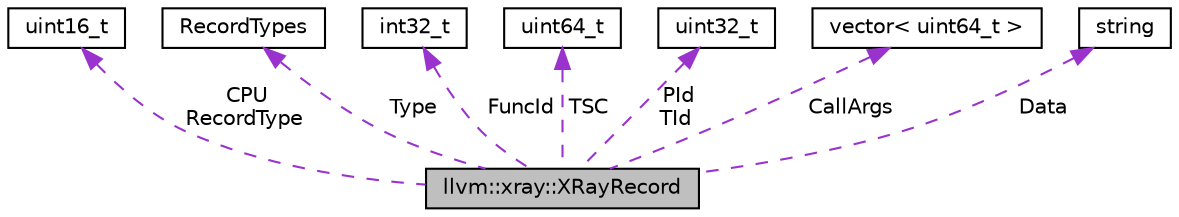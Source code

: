 digraph "llvm::xray::XRayRecord"
{
 // LATEX_PDF_SIZE
  bgcolor="transparent";
  edge [fontname="Helvetica",fontsize="10",labelfontname="Helvetica",labelfontsize="10"];
  node [fontname="Helvetica",fontsize="10",shape="box"];
  Node1 [label="llvm::xray::XRayRecord",height=0.2,width=0.4,color="black", fillcolor="grey75", style="filled", fontcolor="black",tooltip="An XRayRecord is the denormalized view of data associated in a trace."];
  Node2 -> Node1 [dir="back",color="darkorchid3",fontsize="10",style="dashed",label=" CPU\nRecordType" ,fontname="Helvetica"];
  Node2 [label="uint16_t",height=0.2,width=0.4,color="black",tooltip=" "];
  Node3 -> Node1 [dir="back",color="darkorchid3",fontsize="10",style="dashed",label=" Type" ,fontname="Helvetica"];
  Node3 [label="RecordTypes",height=0.2,width=0.4,color="black",tooltip=" "];
  Node4 -> Node1 [dir="back",color="darkorchid3",fontsize="10",style="dashed",label=" FuncId" ,fontname="Helvetica"];
  Node4 [label="int32_t",height=0.2,width=0.4,color="black",tooltip=" "];
  Node5 -> Node1 [dir="back",color="darkorchid3",fontsize="10",style="dashed",label=" TSC" ,fontname="Helvetica"];
  Node5 [label="uint64_t",height=0.2,width=0.4,color="black",tooltip=" "];
  Node6 -> Node1 [dir="back",color="darkorchid3",fontsize="10",style="dashed",label=" PId\nTId" ,fontname="Helvetica"];
  Node6 [label="uint32_t",height=0.2,width=0.4,color="black",URL="$classuint32__t.html",tooltip=" "];
  Node7 -> Node1 [dir="back",color="darkorchid3",fontsize="10",style="dashed",label=" CallArgs" ,fontname="Helvetica"];
  Node7 [label="vector\< uint64_t \>",height=0.2,width=0.4,color="black",tooltip=" "];
  Node8 -> Node1 [dir="back",color="darkorchid3",fontsize="10",style="dashed",label=" Data" ,fontname="Helvetica"];
  Node8 [label="string",height=0.2,width=0.4,color="black",tooltip=" "];
}
